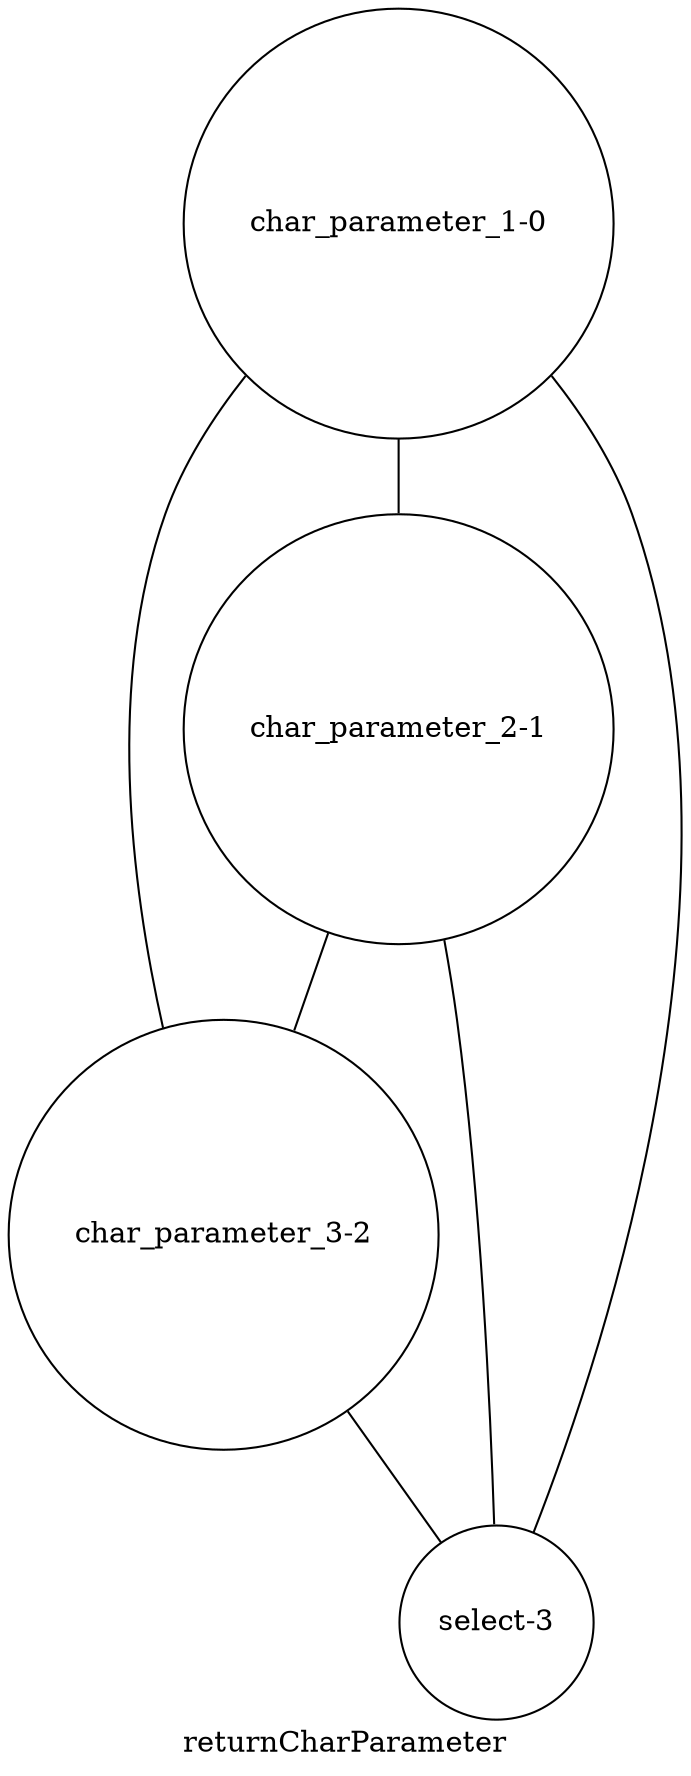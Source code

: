 graph returnCharParameter{
label =returnCharParameter
char_parameter_1[label="char_parameter_1-0", shape=circle, style=filled, fillcolor=White]
char_parameter_2[label="char_parameter_2-1", shape=circle, style=filled, fillcolor=White]
char_parameter_3[label="char_parameter_3-2", shape=circle, style=filled, fillcolor=White]
select[label="select-3", shape=circle, style=filled, fillcolor=White]
char_parameter_1--char_parameter_2
char_parameter_1--char_parameter_3
char_parameter_1--select
char_parameter_2--char_parameter_3
char_parameter_2--select
char_parameter_3--select
}
